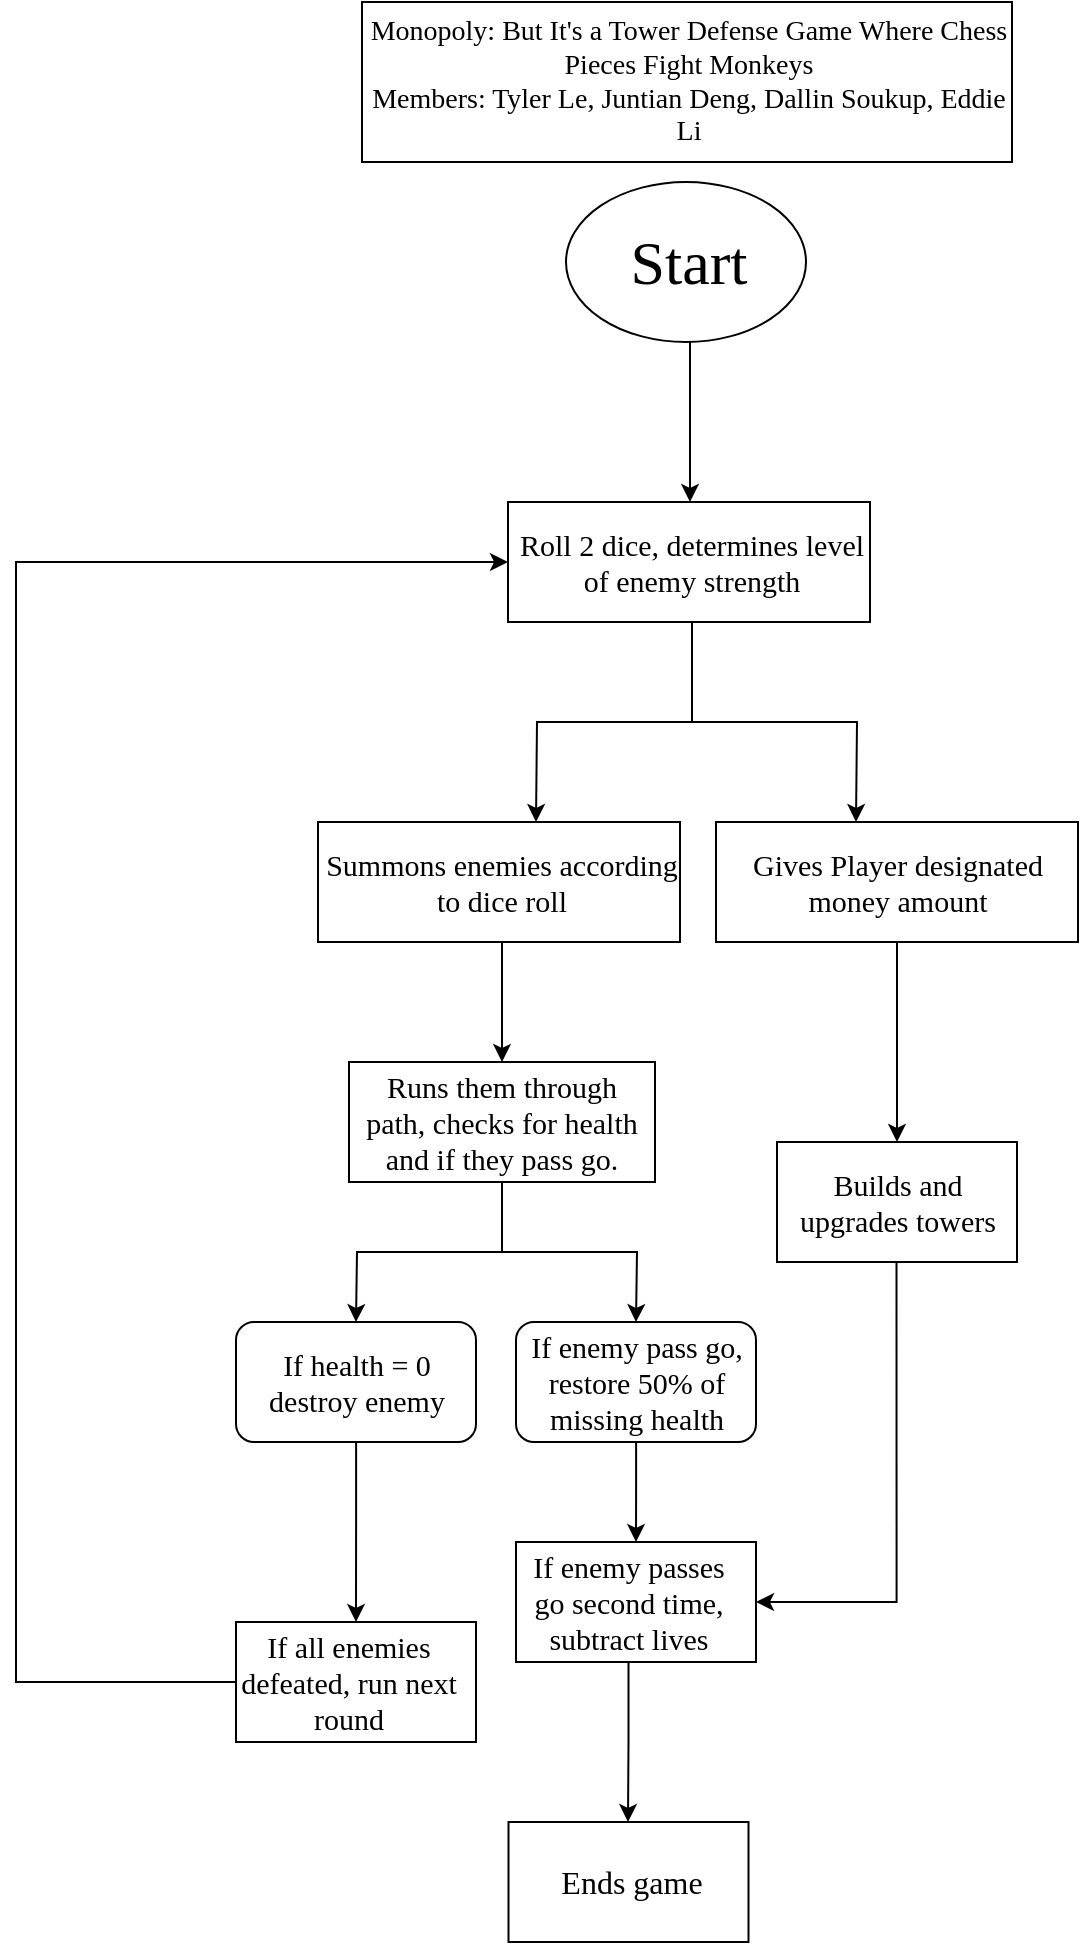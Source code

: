 <mxfile version="22.0.6" type="github">
  <diagram name="Page-1" id="_AXsdUAn82mSwxAkWFdp">
    <mxGraphModel dx="919" dy="571" grid="1" gridSize="10" guides="1" tooltips="1" connect="1" arrows="1" fold="1" page="1" pageScale="1" pageWidth="850" pageHeight="1100" math="0" shadow="0">
      <root>
        <mxCell id="0" />
        <mxCell id="1" parent="0" />
        <mxCell id="rAy8-Z3b183x5DeQ4CNt-1" value="" style="rounded=0;whiteSpace=wrap;html=1;" parent="1" vertex="1">
          <mxGeometry x="263" y="30" width="325" height="80" as="geometry" />
        </mxCell>
        <mxCell id="rAy8-Z3b183x5DeQ4CNt-2" value="&lt;font face=&quot;Times New Roman&quot; style=&quot;font-size: 14px;&quot;&gt;Monopoly: But It&#39;s a Tower Defense Game Where Chess Pieces Fight Monkeys&lt;br&gt;Members: Tyler Le, Juntian Deng, Dallin Soukup, Eddie Li&lt;/font&gt;" style="text;html=1;strokeColor=none;fillColor=none;align=center;verticalAlign=middle;whiteSpace=wrap;rounded=0;" parent="1" vertex="1">
          <mxGeometry x="263" y="30" width="327" height="80" as="geometry" />
        </mxCell>
        <mxCell id="rAy8-Z3b183x5DeQ4CNt-3" value="" style="ellipse;whiteSpace=wrap;html=1;" parent="1" vertex="1">
          <mxGeometry x="365" y="120" width="120" height="80" as="geometry" />
        </mxCell>
        <mxCell id="rAy8-Z3b183x5DeQ4CNt-6" style="edgeStyle=orthogonalEdgeStyle;rounded=0;orthogonalLoop=1;jettySize=auto;html=1;" parent="1" edge="1">
          <mxGeometry relative="1" as="geometry">
            <mxPoint x="427" y="280" as="targetPoint" />
            <mxPoint x="427" y="200" as="sourcePoint" />
          </mxGeometry>
        </mxCell>
        <mxCell id="rAy8-Z3b183x5DeQ4CNt-4" value="&lt;font face=&quot;Times New Roman&quot; style=&quot;font-size: 31px;&quot;&gt;Start&lt;/font&gt;" style="text;html=1;strokeColor=none;fillColor=none;align=center;verticalAlign=middle;whiteSpace=wrap;rounded=0;" parent="1" vertex="1">
          <mxGeometry x="364" y="125" width="125" height="70" as="geometry" />
        </mxCell>
        <mxCell id="rAy8-Z3b183x5DeQ4CNt-7" value="" style="rounded=0;whiteSpace=wrap;html=1;" parent="1" vertex="1">
          <mxGeometry x="336" y="280" width="181" height="60" as="geometry" />
        </mxCell>
        <mxCell id="rAy8-Z3b183x5DeQ4CNt-9" style="edgeStyle=orthogonalEdgeStyle;rounded=0;orthogonalLoop=1;jettySize=auto;html=1;" parent="1" source="rAy8-Z3b183x5DeQ4CNt-8" edge="1">
          <mxGeometry relative="1" as="geometry">
            <mxPoint x="350" y="440" as="targetPoint" />
          </mxGeometry>
        </mxCell>
        <mxCell id="rAy8-Z3b183x5DeQ4CNt-14" style="edgeStyle=orthogonalEdgeStyle;rounded=0;orthogonalLoop=1;jettySize=auto;html=1;" parent="1" source="rAy8-Z3b183x5DeQ4CNt-8" edge="1">
          <mxGeometry relative="1" as="geometry">
            <mxPoint x="510" y="440" as="targetPoint" />
          </mxGeometry>
        </mxCell>
        <mxCell id="rAy8-Z3b183x5DeQ4CNt-8" value="&lt;font style=&quot;font-size: 15px;&quot; face=&quot;Times New Roman&quot;&gt;Roll 2 dice, determines level of enemy strength&lt;/font&gt;" style="text;html=1;strokeColor=none;fillColor=none;align=center;verticalAlign=middle;whiteSpace=wrap;rounded=0;" parent="1" vertex="1">
          <mxGeometry x="336" y="280" width="184" height="60" as="geometry" />
        </mxCell>
        <mxCell id="rAy8-Z3b183x5DeQ4CNt-12" value="" style="rounded=0;whiteSpace=wrap;html=1;" parent="1" vertex="1">
          <mxGeometry x="241" y="440" width="181" height="60" as="geometry" />
        </mxCell>
        <mxCell id="rAy8-Z3b183x5DeQ4CNt-13" value="&lt;font face=&quot;Times New Roman&quot;&gt;&lt;span style=&quot;font-size: 15px;&quot;&gt;Summons enemies according to dice roll&lt;/span&gt;&lt;/font&gt;" style="text;html=1;strokeColor=none;fillColor=none;align=center;verticalAlign=middle;whiteSpace=wrap;rounded=0;" parent="1" vertex="1">
          <mxGeometry x="241" y="440" width="184" height="60" as="geometry" />
        </mxCell>
        <mxCell id="rAy8-Z3b183x5DeQ4CNt-16" value="" style="rounded=0;whiteSpace=wrap;html=1;" parent="1" vertex="1">
          <mxGeometry x="440" y="440" width="181" height="60" as="geometry" />
        </mxCell>
        <mxCell id="wMls8_6Rs4kCehVJykwK-1" value="" style="endArrow=classic;html=1;rounded=0;exitX=0.5;exitY=1;exitDx=0;exitDy=0;" edge="1" parent="1" source="rAy8-Z3b183x5DeQ4CNt-13">
          <mxGeometry width="50" height="50" relative="1" as="geometry">
            <mxPoint x="400" y="500" as="sourcePoint" />
            <mxPoint x="333" y="560" as="targetPoint" />
          </mxGeometry>
        </mxCell>
        <mxCell id="wMls8_6Rs4kCehVJykwK-2" value="" style="rounded=0;whiteSpace=wrap;html=1;" vertex="1" parent="1">
          <mxGeometry x="256.5" y="560" width="153" height="60" as="geometry" />
        </mxCell>
        <mxCell id="wMls8_6Rs4kCehVJykwK-12" style="edgeStyle=orthogonalEdgeStyle;rounded=0;orthogonalLoop=1;jettySize=auto;html=1;" edge="1" parent="1" source="wMls8_6Rs4kCehVJykwK-4">
          <mxGeometry relative="1" as="geometry">
            <mxPoint x="530.5" y="600" as="targetPoint" />
          </mxGeometry>
        </mxCell>
        <mxCell id="wMls8_6Rs4kCehVJykwK-4" value="&lt;font face=&quot;Times New Roman&quot;&gt;&lt;span style=&quot;font-size: 15px;&quot;&gt;Gives Player designated money amount&lt;/span&gt;&lt;/font&gt;" style="text;html=1;strokeColor=none;fillColor=none;align=center;verticalAlign=middle;whiteSpace=wrap;rounded=0;" vertex="1" parent="1">
          <mxGeometry x="438.5" y="440" width="184" height="60" as="geometry" />
        </mxCell>
        <mxCell id="wMls8_6Rs4kCehVJykwK-6" style="edgeStyle=orthogonalEdgeStyle;rounded=0;orthogonalLoop=1;jettySize=auto;html=1;" edge="1" parent="1" source="wMls8_6Rs4kCehVJykwK-5">
          <mxGeometry relative="1" as="geometry">
            <mxPoint x="260" y="690" as="targetPoint" />
          </mxGeometry>
        </mxCell>
        <mxCell id="wMls8_6Rs4kCehVJykwK-7" style="edgeStyle=orthogonalEdgeStyle;rounded=0;orthogonalLoop=1;jettySize=auto;html=1;exitX=0.5;exitY=1;exitDx=0;exitDy=0;" edge="1" parent="1" source="wMls8_6Rs4kCehVJykwK-5">
          <mxGeometry relative="1" as="geometry">
            <mxPoint x="400" y="690" as="targetPoint" />
          </mxGeometry>
        </mxCell>
        <mxCell id="wMls8_6Rs4kCehVJykwK-5" value="&lt;font face=&quot;Times New Roman&quot;&gt;&lt;span style=&quot;font-size: 15px;&quot;&gt;Runs them through path, checks for health and if they pass go.&lt;/span&gt;&lt;/font&gt;" style="text;html=1;strokeColor=none;fillColor=none;align=center;verticalAlign=middle;whiteSpace=wrap;rounded=0;" vertex="1" parent="1">
          <mxGeometry x="258" y="560" width="150" height="60" as="geometry" />
        </mxCell>
        <mxCell id="wMls8_6Rs4kCehVJykwK-8" value="" style="rounded=1;whiteSpace=wrap;html=1;" vertex="1" parent="1">
          <mxGeometry x="200" y="690" width="120" height="60" as="geometry" />
        </mxCell>
        <mxCell id="wMls8_6Rs4kCehVJykwK-23" style="edgeStyle=orthogonalEdgeStyle;rounded=0;orthogonalLoop=1;jettySize=auto;html=1;" edge="1" parent="1" source="wMls8_6Rs4kCehVJykwK-9">
          <mxGeometry relative="1" as="geometry">
            <mxPoint x="260" y="840" as="targetPoint" />
          </mxGeometry>
        </mxCell>
        <mxCell id="wMls8_6Rs4kCehVJykwK-9" value="&lt;font face=&quot;Times New Roman&quot;&gt;&lt;span style=&quot;font-size: 15px;&quot;&gt;If health = 0&lt;br&gt;destroy enemy&lt;br&gt;&lt;/span&gt;&lt;/font&gt;" style="text;html=1;strokeColor=none;fillColor=none;align=center;verticalAlign=middle;whiteSpace=wrap;rounded=0;" vertex="1" parent="1">
          <mxGeometry x="203.75" y="690" width="112.5" height="60" as="geometry" />
        </mxCell>
        <mxCell id="wMls8_6Rs4kCehVJykwK-10" value="" style="rounded=1;whiteSpace=wrap;html=1;" vertex="1" parent="1">
          <mxGeometry x="340" y="690" width="120" height="60" as="geometry" />
        </mxCell>
        <mxCell id="wMls8_6Rs4kCehVJykwK-19" style="edgeStyle=orthogonalEdgeStyle;rounded=0;orthogonalLoop=1;jettySize=auto;html=1;" edge="1" parent="1" source="wMls8_6Rs4kCehVJykwK-11">
          <mxGeometry relative="1" as="geometry">
            <mxPoint x="400" y="800" as="targetPoint" />
          </mxGeometry>
        </mxCell>
        <mxCell id="wMls8_6Rs4kCehVJykwK-11" value="&lt;font face=&quot;Times New Roman&quot;&gt;&lt;span style=&quot;font-size: 15px;&quot;&gt;If enemy pass go,&lt;br&gt;restore 50% of missing health&lt;br&gt;&lt;/span&gt;&lt;/font&gt;" style="text;html=1;strokeColor=none;fillColor=none;align=center;verticalAlign=middle;whiteSpace=wrap;rounded=0;" vertex="1" parent="1">
          <mxGeometry x="343.75" y="690" width="112.5" height="60" as="geometry" />
        </mxCell>
        <mxCell id="wMls8_6Rs4kCehVJykwK-16" value="" style="rounded=0;whiteSpace=wrap;html=1;" vertex="1" parent="1">
          <mxGeometry x="470.5" y="600" width="120" height="60" as="geometry" />
        </mxCell>
        <mxCell id="wMls8_6Rs4kCehVJykwK-18" style="edgeStyle=orthogonalEdgeStyle;rounded=0;orthogonalLoop=1;jettySize=auto;html=1;exitX=0.5;exitY=1;exitDx=0;exitDy=0;" edge="1" parent="1" source="wMls8_6Rs4kCehVJykwK-17">
          <mxGeometry relative="1" as="geometry">
            <mxPoint x="460" y="830" as="targetPoint" />
            <mxPoint x="529.8" y="700" as="sourcePoint" />
            <Array as="points">
              <mxPoint x="530" y="830" />
              <mxPoint x="460" y="830" />
            </Array>
          </mxGeometry>
        </mxCell>
        <mxCell id="wMls8_6Rs4kCehVJykwK-17" value="&lt;font face=&quot;Times New Roman&quot;&gt;&lt;span style=&quot;font-size: 15px;&quot;&gt;Builds and upgrades towers&lt;/span&gt;&lt;/font&gt;" style="text;html=1;strokeColor=none;fillColor=none;align=center;verticalAlign=middle;whiteSpace=wrap;rounded=0;" vertex="1" parent="1">
          <mxGeometry x="470.5" y="600" width="119.5" height="60" as="geometry" />
        </mxCell>
        <mxCell id="wMls8_6Rs4kCehVJykwK-20" value="" style="rounded=0;whiteSpace=wrap;html=1;" vertex="1" parent="1">
          <mxGeometry x="340" y="800" width="120" height="60" as="geometry" />
        </mxCell>
        <mxCell id="wMls8_6Rs4kCehVJykwK-22" style="edgeStyle=orthogonalEdgeStyle;rounded=0;orthogonalLoop=1;jettySize=auto;html=1;" edge="1" parent="1" source="wMls8_6Rs4kCehVJykwK-21">
          <mxGeometry relative="1" as="geometry">
            <mxPoint x="396" y="940" as="targetPoint" />
          </mxGeometry>
        </mxCell>
        <mxCell id="wMls8_6Rs4kCehVJykwK-21" value="&lt;font face=&quot;Times New Roman&quot;&gt;&lt;span style=&quot;font-size: 15px;&quot;&gt;If enemy passes go second time, subtract lives&lt;br&gt;&lt;/span&gt;&lt;/font&gt;" style="text;html=1;strokeColor=none;fillColor=none;align=center;verticalAlign=middle;whiteSpace=wrap;rounded=0;" vertex="1" parent="1">
          <mxGeometry x="340" y="800" width="112.5" height="60" as="geometry" />
        </mxCell>
        <mxCell id="wMls8_6Rs4kCehVJykwK-24" value="" style="rounded=0;whiteSpace=wrap;html=1;" vertex="1" parent="1">
          <mxGeometry x="200" y="840" width="120" height="60" as="geometry" />
        </mxCell>
        <mxCell id="wMls8_6Rs4kCehVJykwK-26" style="edgeStyle=orthogonalEdgeStyle;rounded=0;orthogonalLoop=1;jettySize=auto;html=1;entryX=0;entryY=0.5;entryDx=0;entryDy=0;" edge="1" parent="1" source="wMls8_6Rs4kCehVJykwK-25" target="rAy8-Z3b183x5DeQ4CNt-8">
          <mxGeometry relative="1" as="geometry">
            <mxPoint x="130" y="230" as="targetPoint" />
            <Array as="points">
              <mxPoint x="90" y="870" />
              <mxPoint x="90" y="310" />
            </Array>
          </mxGeometry>
        </mxCell>
        <mxCell id="wMls8_6Rs4kCehVJykwK-25" value="&lt;font face=&quot;Times New Roman&quot;&gt;&lt;span style=&quot;font-size: 15px;&quot;&gt;If all enemies defeated, run next round&lt;br&gt;&lt;/span&gt;&lt;/font&gt;" style="text;html=1;strokeColor=none;fillColor=none;align=center;verticalAlign=middle;whiteSpace=wrap;rounded=0;" vertex="1" parent="1">
          <mxGeometry x="200" y="840" width="112.5" height="60" as="geometry" />
        </mxCell>
        <mxCell id="wMls8_6Rs4kCehVJykwK-27" value="" style="rounded=0;whiteSpace=wrap;html=1;" vertex="1" parent="1">
          <mxGeometry x="336.25" y="940" width="120" height="60" as="geometry" />
        </mxCell>
        <mxCell id="wMls8_6Rs4kCehVJykwK-28" value="&lt;font style=&quot;font-size: 16px;&quot; face=&quot;Times New Roman&quot;&gt;Ends game&lt;/font&gt;" style="text;html=1;strokeColor=none;fillColor=none;align=center;verticalAlign=middle;whiteSpace=wrap;rounded=0;" vertex="1" parent="1">
          <mxGeometry x="336" y="940" width="124" height="60" as="geometry" />
        </mxCell>
      </root>
    </mxGraphModel>
  </diagram>
</mxfile>
